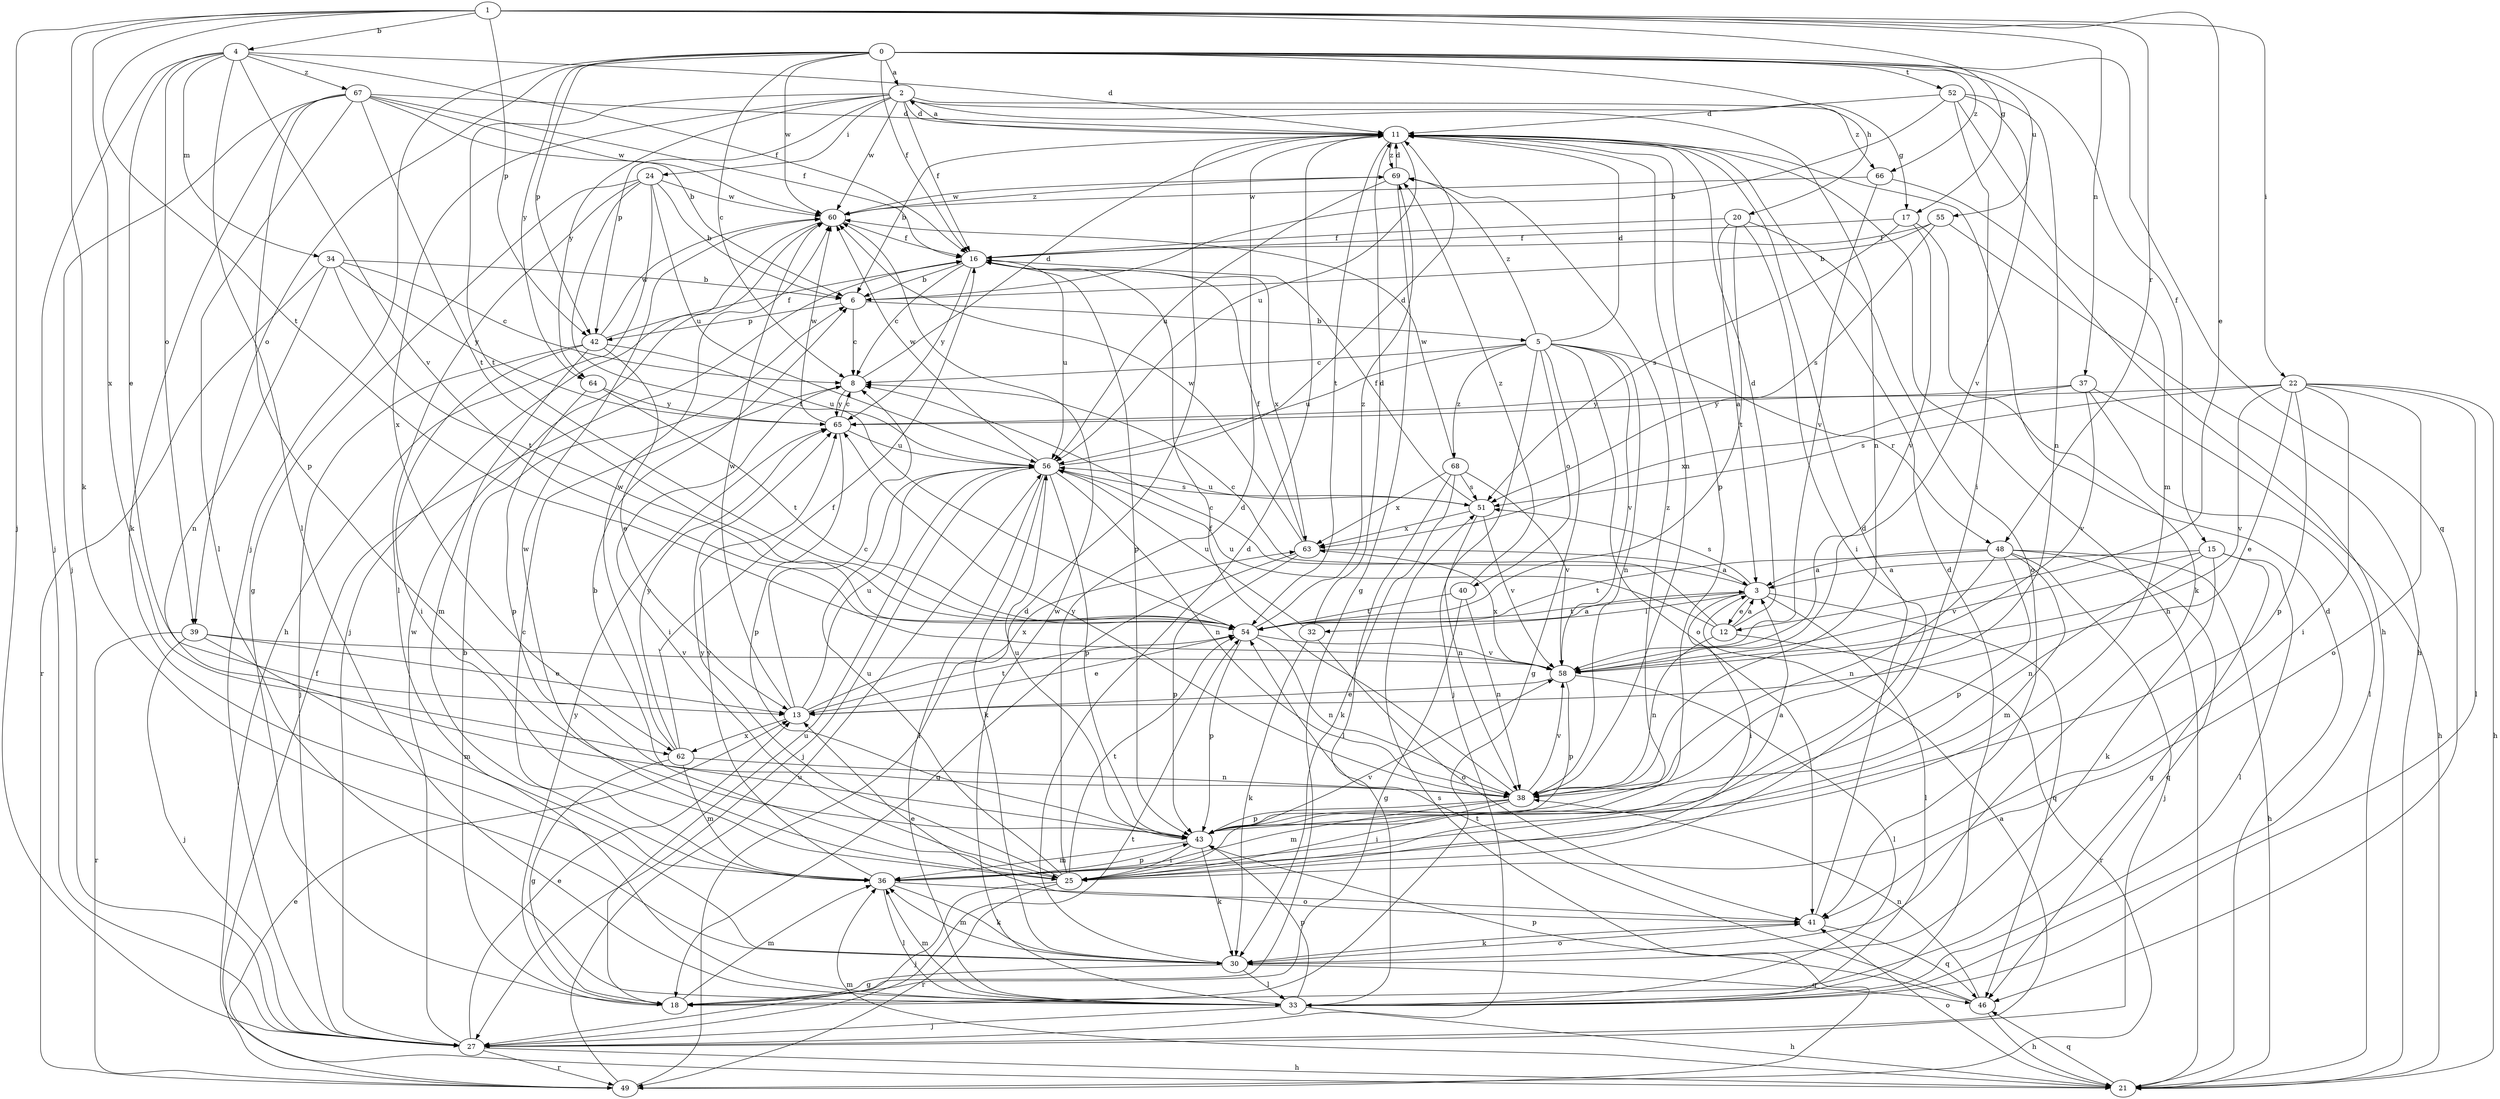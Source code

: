 strict digraph  {
0;
1;
2;
3;
4;
5;
6;
8;
11;
12;
13;
15;
16;
17;
18;
20;
21;
22;
24;
25;
27;
30;
32;
33;
34;
36;
37;
38;
39;
40;
41;
42;
43;
46;
48;
49;
51;
52;
54;
55;
56;
58;
60;
62;
63;
64;
65;
66;
67;
68;
69;
0 -> 2  [label=a];
0 -> 8  [label=c];
0 -> 15  [label=f];
0 -> 16  [label=f];
0 -> 20  [label=h];
0 -> 27  [label=j];
0 -> 39  [label=o];
0 -> 42  [label=p];
0 -> 46  [label=q];
0 -> 52  [label=t];
0 -> 55  [label=u];
0 -> 60  [label=w];
0 -> 64  [label=y];
0 -> 66  [label=z];
1 -> 4  [label=b];
1 -> 12  [label=e];
1 -> 17  [label=g];
1 -> 22  [label=i];
1 -> 27  [label=j];
1 -> 30  [label=k];
1 -> 37  [label=n];
1 -> 42  [label=p];
1 -> 48  [label=r];
1 -> 54  [label=t];
1 -> 62  [label=x];
2 -> 11  [label=d];
2 -> 16  [label=f];
2 -> 17  [label=g];
2 -> 24  [label=i];
2 -> 38  [label=n];
2 -> 42  [label=p];
2 -> 54  [label=t];
2 -> 60  [label=w];
2 -> 62  [label=x];
2 -> 64  [label=y];
2 -> 66  [label=z];
3 -> 8  [label=c];
3 -> 12  [label=e];
3 -> 25  [label=i];
3 -> 32  [label=l];
3 -> 33  [label=l];
3 -> 46  [label=q];
3 -> 51  [label=s];
3 -> 54  [label=t];
4 -> 11  [label=d];
4 -> 13  [label=e];
4 -> 16  [label=f];
4 -> 27  [label=j];
4 -> 33  [label=l];
4 -> 34  [label=m];
4 -> 39  [label=o];
4 -> 58  [label=v];
4 -> 67  [label=z];
5 -> 8  [label=c];
5 -> 11  [label=d];
5 -> 18  [label=g];
5 -> 27  [label=j];
5 -> 38  [label=n];
5 -> 40  [label=o];
5 -> 41  [label=o];
5 -> 48  [label=r];
5 -> 56  [label=u];
5 -> 58  [label=v];
5 -> 68  [label=z];
5 -> 69  [label=z];
6 -> 5  [label=b];
6 -> 8  [label=c];
6 -> 42  [label=p];
8 -> 11  [label=d];
8 -> 25  [label=i];
8 -> 65  [label=y];
11 -> 2  [label=a];
11 -> 6  [label=b];
11 -> 21  [label=h];
11 -> 38  [label=n];
11 -> 43  [label=p];
11 -> 54  [label=t];
11 -> 56  [label=u];
11 -> 69  [label=z];
12 -> 3  [label=a];
12 -> 8  [label=c];
12 -> 11  [label=d];
12 -> 38  [label=n];
12 -> 49  [label=r];
12 -> 56  [label=u];
13 -> 8  [label=c];
13 -> 54  [label=t];
13 -> 56  [label=u];
13 -> 60  [label=w];
13 -> 62  [label=x];
13 -> 63  [label=x];
15 -> 3  [label=a];
15 -> 18  [label=g];
15 -> 30  [label=k];
15 -> 33  [label=l];
15 -> 38  [label=n];
15 -> 58  [label=v];
16 -> 6  [label=b];
16 -> 8  [label=c];
16 -> 43  [label=p];
16 -> 56  [label=u];
16 -> 63  [label=x];
16 -> 65  [label=y];
17 -> 16  [label=f];
17 -> 30  [label=k];
17 -> 51  [label=s];
17 -> 58  [label=v];
18 -> 6  [label=b];
18 -> 36  [label=m];
18 -> 56  [label=u];
18 -> 65  [label=y];
20 -> 3  [label=a];
20 -> 16  [label=f];
20 -> 25  [label=i];
20 -> 41  [label=o];
20 -> 54  [label=t];
21 -> 11  [label=d];
21 -> 36  [label=m];
21 -> 41  [label=o];
21 -> 46  [label=q];
22 -> 13  [label=e];
22 -> 21  [label=h];
22 -> 25  [label=i];
22 -> 33  [label=l];
22 -> 41  [label=o];
22 -> 43  [label=p];
22 -> 51  [label=s];
22 -> 58  [label=v];
22 -> 65  [label=y];
24 -> 6  [label=b];
24 -> 18  [label=g];
24 -> 21  [label=h];
24 -> 33  [label=l];
24 -> 54  [label=t];
24 -> 56  [label=u];
24 -> 60  [label=w];
25 -> 6  [label=b];
25 -> 11  [label=d];
25 -> 27  [label=j];
25 -> 49  [label=r];
25 -> 54  [label=t];
25 -> 56  [label=u];
25 -> 58  [label=v];
25 -> 60  [label=w];
25 -> 65  [label=y];
27 -> 3  [label=a];
27 -> 13  [label=e];
27 -> 21  [label=h];
27 -> 49  [label=r];
27 -> 54  [label=t];
27 -> 60  [label=w];
30 -> 11  [label=d];
30 -> 18  [label=g];
30 -> 33  [label=l];
30 -> 36  [label=m];
30 -> 41  [label=o];
30 -> 46  [label=q];
32 -> 11  [label=d];
32 -> 30  [label=k];
32 -> 41  [label=o];
32 -> 56  [label=u];
33 -> 11  [label=d];
33 -> 21  [label=h];
33 -> 27  [label=j];
33 -> 36  [label=m];
33 -> 43  [label=p];
33 -> 60  [label=w];
34 -> 6  [label=b];
34 -> 8  [label=c];
34 -> 38  [label=n];
34 -> 49  [label=r];
34 -> 54  [label=t];
34 -> 65  [label=y];
36 -> 8  [label=c];
36 -> 30  [label=k];
36 -> 33  [label=l];
36 -> 41  [label=o];
36 -> 43  [label=p];
36 -> 65  [label=y];
37 -> 21  [label=h];
37 -> 33  [label=l];
37 -> 58  [label=v];
37 -> 63  [label=x];
37 -> 65  [label=y];
38 -> 16  [label=f];
38 -> 25  [label=i];
38 -> 36  [label=m];
38 -> 43  [label=p];
38 -> 58  [label=v];
38 -> 65  [label=y];
39 -> 13  [label=e];
39 -> 27  [label=j];
39 -> 36  [label=m];
39 -> 49  [label=r];
39 -> 58  [label=v];
40 -> 18  [label=g];
40 -> 38  [label=n];
40 -> 54  [label=t];
40 -> 69  [label=z];
41 -> 11  [label=d];
41 -> 13  [label=e];
41 -> 30  [label=k];
41 -> 46  [label=q];
42 -> 13  [label=e];
42 -> 16  [label=f];
42 -> 25  [label=i];
42 -> 27  [label=j];
42 -> 36  [label=m];
42 -> 56  [label=u];
42 -> 60  [label=w];
43 -> 3  [label=a];
43 -> 25  [label=i];
43 -> 30  [label=k];
43 -> 36  [label=m];
43 -> 56  [label=u];
43 -> 69  [label=z];
46 -> 21  [label=h];
46 -> 38  [label=n];
46 -> 43  [label=p];
46 -> 54  [label=t];
48 -> 3  [label=a];
48 -> 21  [label=h];
48 -> 27  [label=j];
48 -> 36  [label=m];
48 -> 38  [label=n];
48 -> 43  [label=p];
48 -> 46  [label=q];
48 -> 54  [label=t];
49 -> 11  [label=d];
49 -> 13  [label=e];
49 -> 16  [label=f];
49 -> 51  [label=s];
49 -> 56  [label=u];
51 -> 16  [label=f];
51 -> 38  [label=n];
51 -> 56  [label=u];
51 -> 58  [label=v];
51 -> 63  [label=x];
52 -> 6  [label=b];
52 -> 11  [label=d];
52 -> 25  [label=i];
52 -> 36  [label=m];
52 -> 38  [label=n];
52 -> 58  [label=v];
54 -> 3  [label=a];
54 -> 13  [label=e];
54 -> 38  [label=n];
54 -> 43  [label=p];
54 -> 58  [label=v];
54 -> 69  [label=z];
55 -> 6  [label=b];
55 -> 16  [label=f];
55 -> 21  [label=h];
55 -> 51  [label=s];
56 -> 11  [label=d];
56 -> 27  [label=j];
56 -> 30  [label=k];
56 -> 33  [label=l];
56 -> 38  [label=n];
56 -> 43  [label=p];
56 -> 51  [label=s];
56 -> 60  [label=w];
58 -> 13  [label=e];
58 -> 33  [label=l];
58 -> 43  [label=p];
58 -> 63  [label=x];
60 -> 16  [label=f];
60 -> 27  [label=j];
60 -> 69  [label=z];
62 -> 16  [label=f];
62 -> 18  [label=g];
62 -> 36  [label=m];
62 -> 38  [label=n];
62 -> 60  [label=w];
62 -> 65  [label=y];
63 -> 3  [label=a];
63 -> 16  [label=f];
63 -> 18  [label=g];
63 -> 43  [label=p];
63 -> 60  [label=w];
64 -> 43  [label=p];
64 -> 54  [label=t];
64 -> 65  [label=y];
65 -> 8  [label=c];
65 -> 43  [label=p];
65 -> 56  [label=u];
65 -> 60  [label=w];
66 -> 21  [label=h];
66 -> 58  [label=v];
66 -> 60  [label=w];
67 -> 6  [label=b];
67 -> 11  [label=d];
67 -> 16  [label=f];
67 -> 27  [label=j];
67 -> 30  [label=k];
67 -> 33  [label=l];
67 -> 43  [label=p];
67 -> 54  [label=t];
67 -> 60  [label=w];
68 -> 30  [label=k];
68 -> 33  [label=l];
68 -> 51  [label=s];
68 -> 58  [label=v];
68 -> 60  [label=w];
68 -> 63  [label=x];
69 -> 11  [label=d];
69 -> 18  [label=g];
69 -> 56  [label=u];
69 -> 60  [label=w];
}

